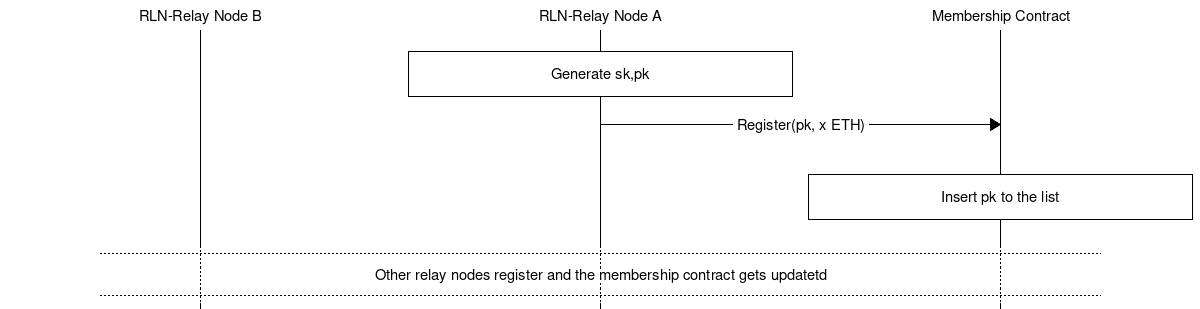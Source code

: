 # Sequence diagram for RLN Relay protocol (registration)
msc {
  hscale = "2";

  d [label = "RLN-Relay Node B"], a [label = "RLN-Relay Node A"],b [label = "Membership Contract"];
  # a rbox a [label="Relay Node A"], 
  # b note b [label="Membership Contract"],
  # d rbox d [label = "Relay Node B"];
  |||;

  a box a [ label=" \n Generate sk,pk \n "] ;
  a=>b [ label = " \n Register(pk, x ETH) \n " ] ;
  |||;

  b box b [label=" \n Insert pk to the list \n  "];
  //|||;
  //b=>a [ label = "index"];
  |||;
  ...,  ---;
  ...   [ label = "Other relay nodes register and the membership contract gets updatetd" ];
  ...,  ---;
  # a=>b [ label = "getRoot()" ] ;
  # b box b [label="  \n  root: Get the current root\n  "];
  # b=>a [ label = "root"];

  # ...,  ---  [ label = "    " ];

  # a=>b [ label = "getAuthPath(index)" ] ;
  # b box b [label="  \n  authPath: Calculate the authentication path of the leaf with the given index and based on the current tree\n  "];

  # b=>a [ label = "authPath"];
}